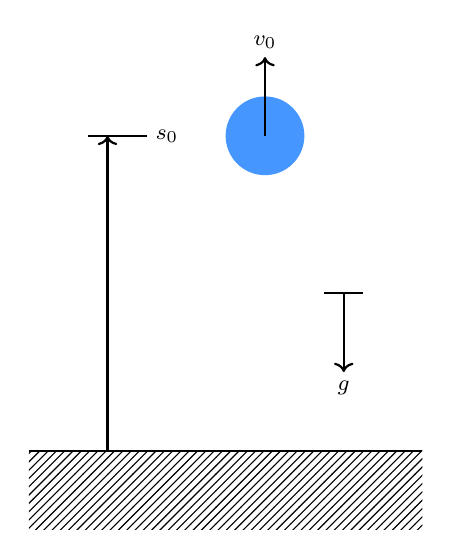 
\definecolor{mycolor1}{rgb}{0.271,0.588,1.0}%

\begin{tikzpicture}
\footnotesize

\path [fill, pattern=north east lines, pattern color=black] (0,0) -- (5,0) -- (5,-1) -- (0,-1);
\draw [thick] (0,0) -- (5,0);

\draw [thick,->] (1,0) -- (1,4);
\draw [thick] (0.75,4) -- (1.5,4) node[anchor=west] {$s_0$};

\draw (3,4) node[circle,fill=mycolor1,minimum size=1cm] {};
\draw [thick,->] (3,4) -- (3,5) node[anchor=south] {$v_0$};

\draw [thick] (3.75,2) -- (4.25,2);
\draw [thick,->] (4,2) -- (4,1) node[anchor=north] {$g$};

\end{tikzpicture}%